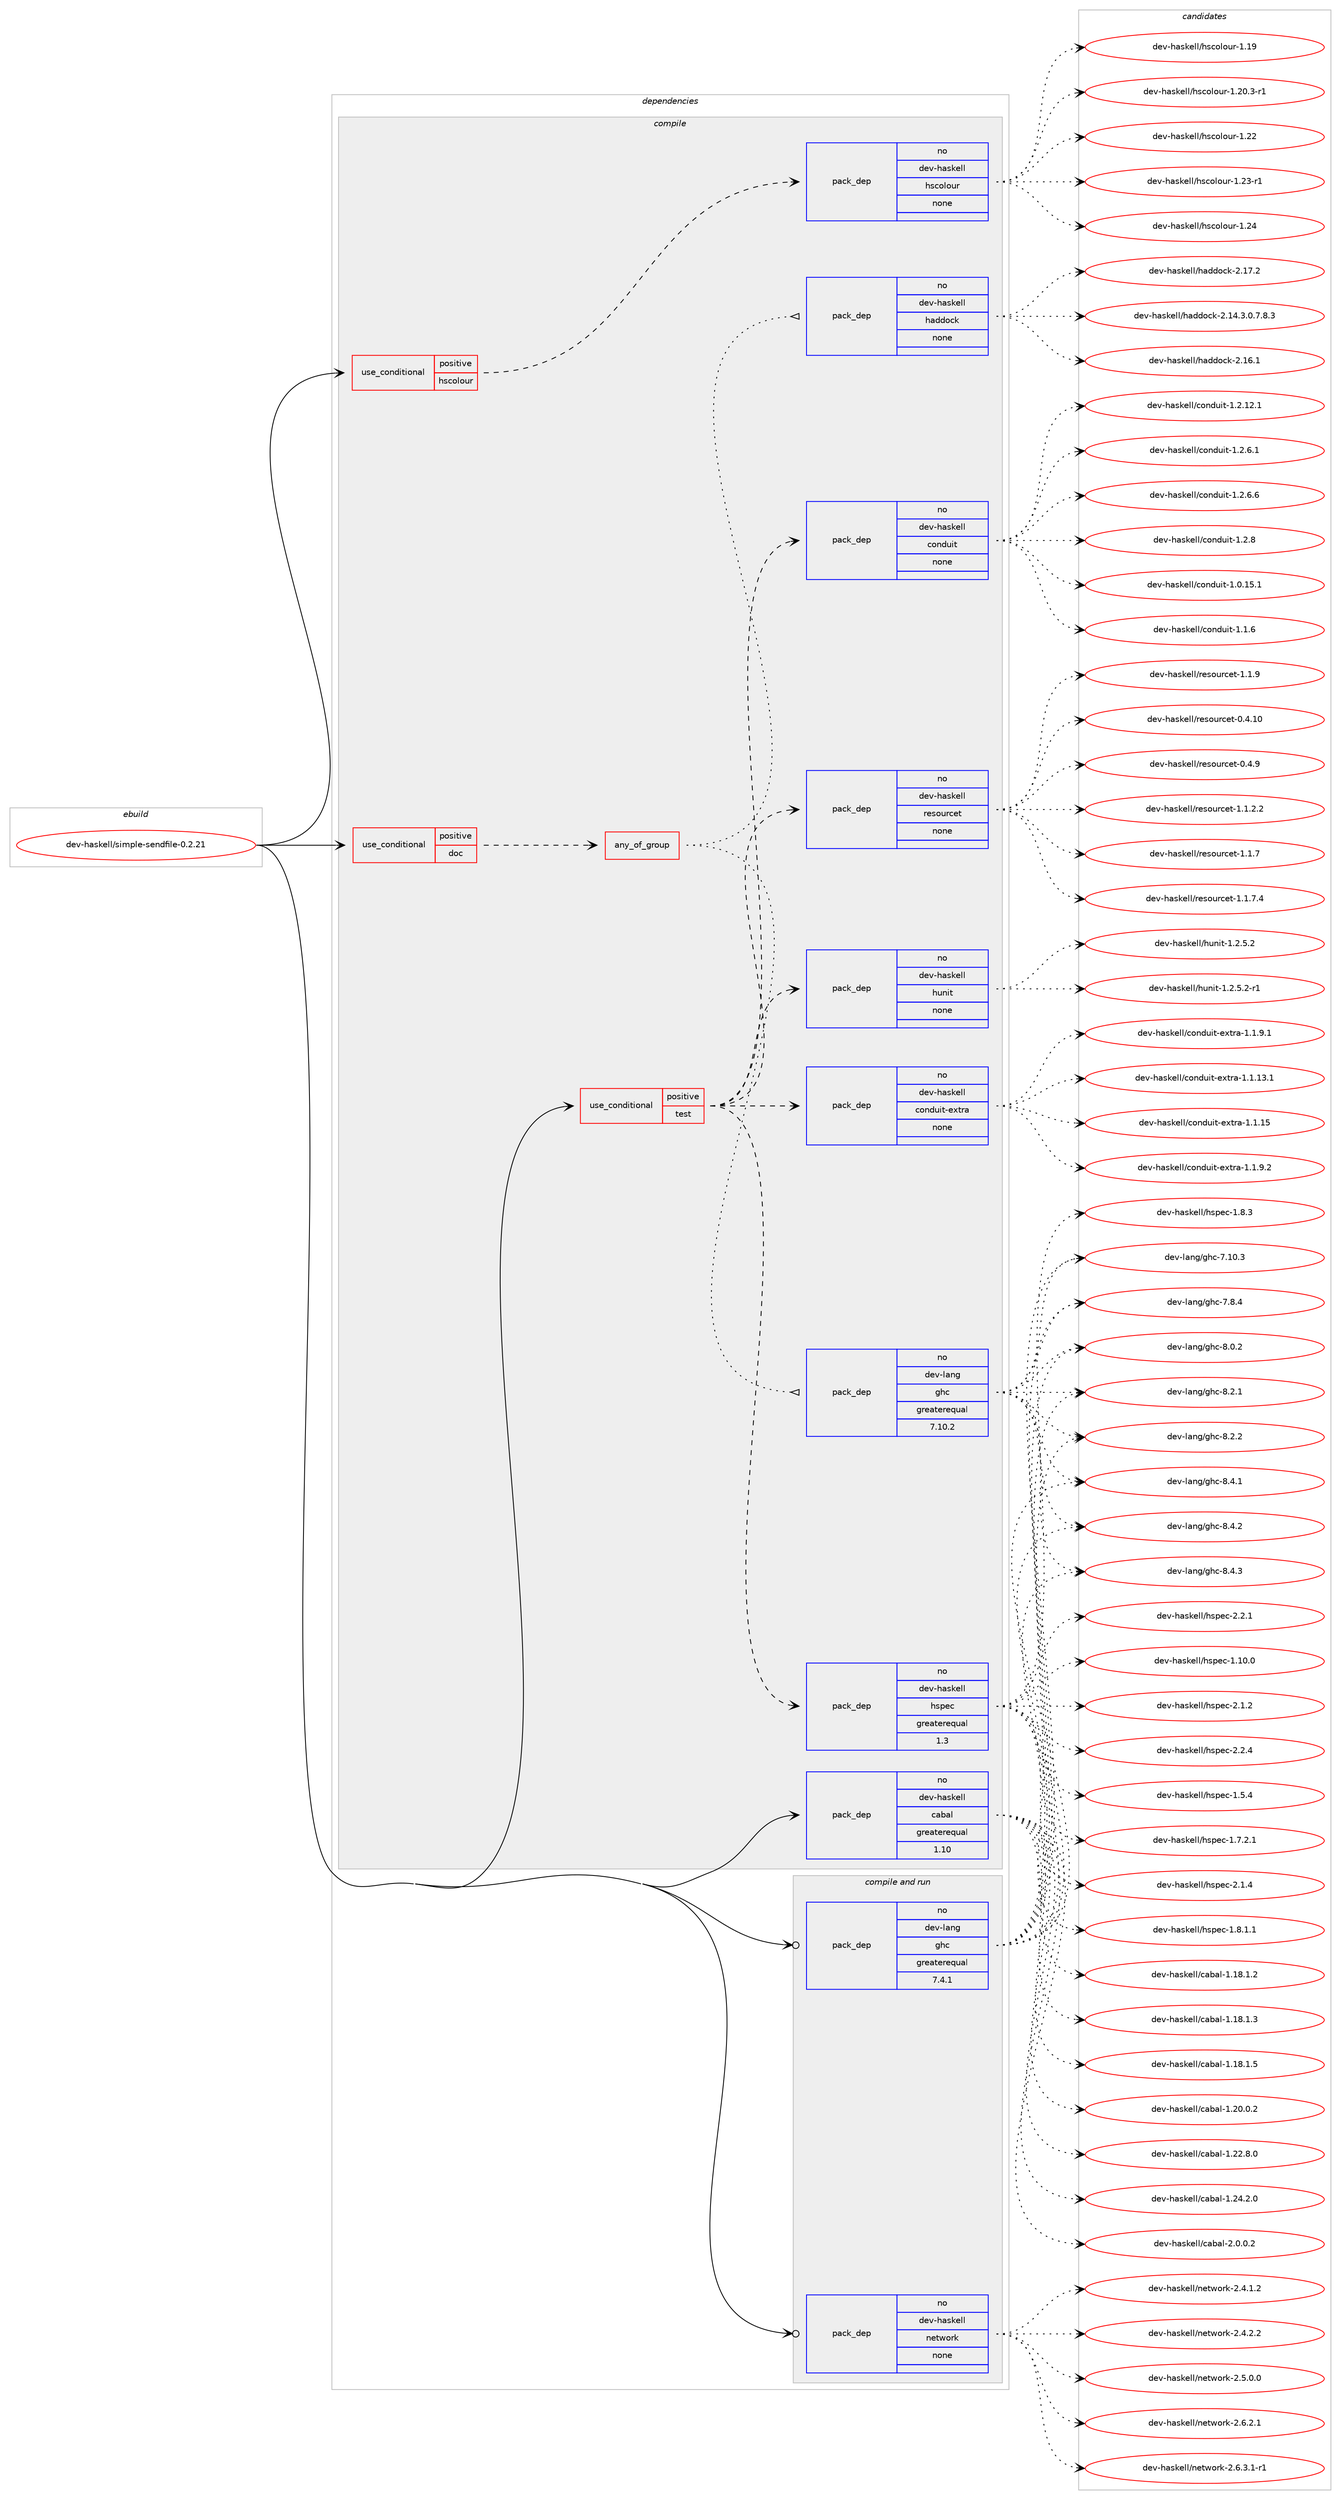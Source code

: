 digraph prolog {

# *************
# Graph options
# *************

newrank=true;
concentrate=true;
compound=true;
graph [rankdir=LR,fontname=Helvetica,fontsize=10,ranksep=1.5];#, ranksep=2.5, nodesep=0.2];
edge  [arrowhead=vee];
node  [fontname=Helvetica,fontsize=10];

# **********
# The ebuild
# **********

subgraph cluster_leftcol {
color=gray;
rank=same;
label=<<i>ebuild</i>>;
id [label="dev-haskell/simple-sendfile-0.2.21", color=red, width=4, href="../dev-haskell/simple-sendfile-0.2.21.svg"];
}

# ****************
# The dependencies
# ****************

subgraph cluster_midcol {
color=gray;
label=<<i>dependencies</i>>;
subgraph cluster_compile {
fillcolor="#eeeeee";
style=filled;
label=<<i>compile</i>>;
subgraph cond361418 {
dependency1343790 [label=<<TABLE BORDER="0" CELLBORDER="1" CELLSPACING="0" CELLPADDING="4"><TR><TD ROWSPAN="3" CELLPADDING="10">use_conditional</TD></TR><TR><TD>positive</TD></TR><TR><TD>doc</TD></TR></TABLE>>, shape=none, color=red];
subgraph any21531 {
dependency1343791 [label=<<TABLE BORDER="0" CELLBORDER="1" CELLSPACING="0" CELLPADDING="4"><TR><TD CELLPADDING="10">any_of_group</TD></TR></TABLE>>, shape=none, color=red];subgraph pack960289 {
dependency1343792 [label=<<TABLE BORDER="0" CELLBORDER="1" CELLSPACING="0" CELLPADDING="4" WIDTH="220"><TR><TD ROWSPAN="6" CELLPADDING="30">pack_dep</TD></TR><TR><TD WIDTH="110">no</TD></TR><TR><TD>dev-haskell</TD></TR><TR><TD>haddock</TD></TR><TR><TD>none</TD></TR><TR><TD></TD></TR></TABLE>>, shape=none, color=blue];
}
dependency1343791:e -> dependency1343792:w [weight=20,style="dotted",arrowhead="oinv"];
subgraph pack960290 {
dependency1343793 [label=<<TABLE BORDER="0" CELLBORDER="1" CELLSPACING="0" CELLPADDING="4" WIDTH="220"><TR><TD ROWSPAN="6" CELLPADDING="30">pack_dep</TD></TR><TR><TD WIDTH="110">no</TD></TR><TR><TD>dev-lang</TD></TR><TR><TD>ghc</TD></TR><TR><TD>greaterequal</TD></TR><TR><TD>7.10.2</TD></TR></TABLE>>, shape=none, color=blue];
}
dependency1343791:e -> dependency1343793:w [weight=20,style="dotted",arrowhead="oinv"];
}
dependency1343790:e -> dependency1343791:w [weight=20,style="dashed",arrowhead="vee"];
}
id:e -> dependency1343790:w [weight=20,style="solid",arrowhead="vee"];
subgraph cond361419 {
dependency1343794 [label=<<TABLE BORDER="0" CELLBORDER="1" CELLSPACING="0" CELLPADDING="4"><TR><TD ROWSPAN="3" CELLPADDING="10">use_conditional</TD></TR><TR><TD>positive</TD></TR><TR><TD>hscolour</TD></TR></TABLE>>, shape=none, color=red];
subgraph pack960291 {
dependency1343795 [label=<<TABLE BORDER="0" CELLBORDER="1" CELLSPACING="0" CELLPADDING="4" WIDTH="220"><TR><TD ROWSPAN="6" CELLPADDING="30">pack_dep</TD></TR><TR><TD WIDTH="110">no</TD></TR><TR><TD>dev-haskell</TD></TR><TR><TD>hscolour</TD></TR><TR><TD>none</TD></TR><TR><TD></TD></TR></TABLE>>, shape=none, color=blue];
}
dependency1343794:e -> dependency1343795:w [weight=20,style="dashed",arrowhead="vee"];
}
id:e -> dependency1343794:w [weight=20,style="solid",arrowhead="vee"];
subgraph cond361420 {
dependency1343796 [label=<<TABLE BORDER="0" CELLBORDER="1" CELLSPACING="0" CELLPADDING="4"><TR><TD ROWSPAN="3" CELLPADDING="10">use_conditional</TD></TR><TR><TD>positive</TD></TR><TR><TD>test</TD></TR></TABLE>>, shape=none, color=red];
subgraph pack960292 {
dependency1343797 [label=<<TABLE BORDER="0" CELLBORDER="1" CELLSPACING="0" CELLPADDING="4" WIDTH="220"><TR><TD ROWSPAN="6" CELLPADDING="30">pack_dep</TD></TR><TR><TD WIDTH="110">no</TD></TR><TR><TD>dev-haskell</TD></TR><TR><TD>conduit</TD></TR><TR><TD>none</TD></TR><TR><TD></TD></TR></TABLE>>, shape=none, color=blue];
}
dependency1343796:e -> dependency1343797:w [weight=20,style="dashed",arrowhead="vee"];
subgraph pack960293 {
dependency1343798 [label=<<TABLE BORDER="0" CELLBORDER="1" CELLSPACING="0" CELLPADDING="4" WIDTH="220"><TR><TD ROWSPAN="6" CELLPADDING="30">pack_dep</TD></TR><TR><TD WIDTH="110">no</TD></TR><TR><TD>dev-haskell</TD></TR><TR><TD>conduit-extra</TD></TR><TR><TD>none</TD></TR><TR><TD></TD></TR></TABLE>>, shape=none, color=blue];
}
dependency1343796:e -> dependency1343798:w [weight=20,style="dashed",arrowhead="vee"];
subgraph pack960294 {
dependency1343799 [label=<<TABLE BORDER="0" CELLBORDER="1" CELLSPACING="0" CELLPADDING="4" WIDTH="220"><TR><TD ROWSPAN="6" CELLPADDING="30">pack_dep</TD></TR><TR><TD WIDTH="110">no</TD></TR><TR><TD>dev-haskell</TD></TR><TR><TD>hspec</TD></TR><TR><TD>greaterequal</TD></TR><TR><TD>1.3</TD></TR></TABLE>>, shape=none, color=blue];
}
dependency1343796:e -> dependency1343799:w [weight=20,style="dashed",arrowhead="vee"];
subgraph pack960295 {
dependency1343800 [label=<<TABLE BORDER="0" CELLBORDER="1" CELLSPACING="0" CELLPADDING="4" WIDTH="220"><TR><TD ROWSPAN="6" CELLPADDING="30">pack_dep</TD></TR><TR><TD WIDTH="110">no</TD></TR><TR><TD>dev-haskell</TD></TR><TR><TD>hunit</TD></TR><TR><TD>none</TD></TR><TR><TD></TD></TR></TABLE>>, shape=none, color=blue];
}
dependency1343796:e -> dependency1343800:w [weight=20,style="dashed",arrowhead="vee"];
subgraph pack960296 {
dependency1343801 [label=<<TABLE BORDER="0" CELLBORDER="1" CELLSPACING="0" CELLPADDING="4" WIDTH="220"><TR><TD ROWSPAN="6" CELLPADDING="30">pack_dep</TD></TR><TR><TD WIDTH="110">no</TD></TR><TR><TD>dev-haskell</TD></TR><TR><TD>resourcet</TD></TR><TR><TD>none</TD></TR><TR><TD></TD></TR></TABLE>>, shape=none, color=blue];
}
dependency1343796:e -> dependency1343801:w [weight=20,style="dashed",arrowhead="vee"];
}
id:e -> dependency1343796:w [weight=20,style="solid",arrowhead="vee"];
subgraph pack960297 {
dependency1343802 [label=<<TABLE BORDER="0" CELLBORDER="1" CELLSPACING="0" CELLPADDING="4" WIDTH="220"><TR><TD ROWSPAN="6" CELLPADDING="30">pack_dep</TD></TR><TR><TD WIDTH="110">no</TD></TR><TR><TD>dev-haskell</TD></TR><TR><TD>cabal</TD></TR><TR><TD>greaterequal</TD></TR><TR><TD>1.10</TD></TR></TABLE>>, shape=none, color=blue];
}
id:e -> dependency1343802:w [weight=20,style="solid",arrowhead="vee"];
}
subgraph cluster_compileandrun {
fillcolor="#eeeeee";
style=filled;
label=<<i>compile and run</i>>;
subgraph pack960298 {
dependency1343803 [label=<<TABLE BORDER="0" CELLBORDER="1" CELLSPACING="0" CELLPADDING="4" WIDTH="220"><TR><TD ROWSPAN="6" CELLPADDING="30">pack_dep</TD></TR><TR><TD WIDTH="110">no</TD></TR><TR><TD>dev-haskell</TD></TR><TR><TD>network</TD></TR><TR><TD>none</TD></TR><TR><TD></TD></TR></TABLE>>, shape=none, color=blue];
}
id:e -> dependency1343803:w [weight=20,style="solid",arrowhead="odotvee"];
subgraph pack960299 {
dependency1343804 [label=<<TABLE BORDER="0" CELLBORDER="1" CELLSPACING="0" CELLPADDING="4" WIDTH="220"><TR><TD ROWSPAN="6" CELLPADDING="30">pack_dep</TD></TR><TR><TD WIDTH="110">no</TD></TR><TR><TD>dev-lang</TD></TR><TR><TD>ghc</TD></TR><TR><TD>greaterequal</TD></TR><TR><TD>7.4.1</TD></TR></TABLE>>, shape=none, color=blue];
}
id:e -> dependency1343804:w [weight=20,style="solid",arrowhead="odotvee"];
}
subgraph cluster_run {
fillcolor="#eeeeee";
style=filled;
label=<<i>run</i>>;
}
}

# **************
# The candidates
# **************

subgraph cluster_choices {
rank=same;
color=gray;
label=<<i>candidates</i>>;

subgraph choice960289 {
color=black;
nodesep=1;
choice1001011184510497115107101108108471049710010011199107455046495246514648465546564651 [label="dev-haskell/haddock-2.14.3.0.7.8.3", color=red, width=4,href="../dev-haskell/haddock-2.14.3.0.7.8.3.svg"];
choice100101118451049711510710110810847104971001001119910745504649544649 [label="dev-haskell/haddock-2.16.1", color=red, width=4,href="../dev-haskell/haddock-2.16.1.svg"];
choice100101118451049711510710110810847104971001001119910745504649554650 [label="dev-haskell/haddock-2.17.2", color=red, width=4,href="../dev-haskell/haddock-2.17.2.svg"];
dependency1343792:e -> choice1001011184510497115107101108108471049710010011199107455046495246514648465546564651:w [style=dotted,weight="100"];
dependency1343792:e -> choice100101118451049711510710110810847104971001001119910745504649544649:w [style=dotted,weight="100"];
dependency1343792:e -> choice100101118451049711510710110810847104971001001119910745504649554650:w [style=dotted,weight="100"];
}
subgraph choice960290 {
color=black;
nodesep=1;
choice1001011184510897110103471031049945554649484651 [label="dev-lang/ghc-7.10.3", color=red, width=4,href="../dev-lang/ghc-7.10.3.svg"];
choice10010111845108971101034710310499455546564652 [label="dev-lang/ghc-7.8.4", color=red, width=4,href="../dev-lang/ghc-7.8.4.svg"];
choice10010111845108971101034710310499455646484650 [label="dev-lang/ghc-8.0.2", color=red, width=4,href="../dev-lang/ghc-8.0.2.svg"];
choice10010111845108971101034710310499455646504649 [label="dev-lang/ghc-8.2.1", color=red, width=4,href="../dev-lang/ghc-8.2.1.svg"];
choice10010111845108971101034710310499455646504650 [label="dev-lang/ghc-8.2.2", color=red, width=4,href="../dev-lang/ghc-8.2.2.svg"];
choice10010111845108971101034710310499455646524649 [label="dev-lang/ghc-8.4.1", color=red, width=4,href="../dev-lang/ghc-8.4.1.svg"];
choice10010111845108971101034710310499455646524650 [label="dev-lang/ghc-8.4.2", color=red, width=4,href="../dev-lang/ghc-8.4.2.svg"];
choice10010111845108971101034710310499455646524651 [label="dev-lang/ghc-8.4.3", color=red, width=4,href="../dev-lang/ghc-8.4.3.svg"];
dependency1343793:e -> choice1001011184510897110103471031049945554649484651:w [style=dotted,weight="100"];
dependency1343793:e -> choice10010111845108971101034710310499455546564652:w [style=dotted,weight="100"];
dependency1343793:e -> choice10010111845108971101034710310499455646484650:w [style=dotted,weight="100"];
dependency1343793:e -> choice10010111845108971101034710310499455646504649:w [style=dotted,weight="100"];
dependency1343793:e -> choice10010111845108971101034710310499455646504650:w [style=dotted,weight="100"];
dependency1343793:e -> choice10010111845108971101034710310499455646524649:w [style=dotted,weight="100"];
dependency1343793:e -> choice10010111845108971101034710310499455646524650:w [style=dotted,weight="100"];
dependency1343793:e -> choice10010111845108971101034710310499455646524651:w [style=dotted,weight="100"];
}
subgraph choice960291 {
color=black;
nodesep=1;
choice100101118451049711510710110810847104115991111081111171144549464957 [label="dev-haskell/hscolour-1.19", color=red, width=4,href="../dev-haskell/hscolour-1.19.svg"];
choice10010111845104971151071011081084710411599111108111117114454946504846514511449 [label="dev-haskell/hscolour-1.20.3-r1", color=red, width=4,href="../dev-haskell/hscolour-1.20.3-r1.svg"];
choice100101118451049711510710110810847104115991111081111171144549465050 [label="dev-haskell/hscolour-1.22", color=red, width=4,href="../dev-haskell/hscolour-1.22.svg"];
choice1001011184510497115107101108108471041159911110811111711445494650514511449 [label="dev-haskell/hscolour-1.23-r1", color=red, width=4,href="../dev-haskell/hscolour-1.23-r1.svg"];
choice100101118451049711510710110810847104115991111081111171144549465052 [label="dev-haskell/hscolour-1.24", color=red, width=4,href="../dev-haskell/hscolour-1.24.svg"];
dependency1343795:e -> choice100101118451049711510710110810847104115991111081111171144549464957:w [style=dotted,weight="100"];
dependency1343795:e -> choice10010111845104971151071011081084710411599111108111117114454946504846514511449:w [style=dotted,weight="100"];
dependency1343795:e -> choice100101118451049711510710110810847104115991111081111171144549465050:w [style=dotted,weight="100"];
dependency1343795:e -> choice1001011184510497115107101108108471041159911110811111711445494650514511449:w [style=dotted,weight="100"];
dependency1343795:e -> choice100101118451049711510710110810847104115991111081111171144549465052:w [style=dotted,weight="100"];
}
subgraph choice960292 {
color=black;
nodesep=1;
choice10010111845104971151071011081084799111110100117105116454946484649534649 [label="dev-haskell/conduit-1.0.15.1", color=red, width=4,href="../dev-haskell/conduit-1.0.15.1.svg"];
choice10010111845104971151071011081084799111110100117105116454946494654 [label="dev-haskell/conduit-1.1.6", color=red, width=4,href="../dev-haskell/conduit-1.1.6.svg"];
choice10010111845104971151071011081084799111110100117105116454946504649504649 [label="dev-haskell/conduit-1.2.12.1", color=red, width=4,href="../dev-haskell/conduit-1.2.12.1.svg"];
choice100101118451049711510710110810847991111101001171051164549465046544649 [label="dev-haskell/conduit-1.2.6.1", color=red, width=4,href="../dev-haskell/conduit-1.2.6.1.svg"];
choice100101118451049711510710110810847991111101001171051164549465046544654 [label="dev-haskell/conduit-1.2.6.6", color=red, width=4,href="../dev-haskell/conduit-1.2.6.6.svg"];
choice10010111845104971151071011081084799111110100117105116454946504656 [label="dev-haskell/conduit-1.2.8", color=red, width=4,href="../dev-haskell/conduit-1.2.8.svg"];
dependency1343797:e -> choice10010111845104971151071011081084799111110100117105116454946484649534649:w [style=dotted,weight="100"];
dependency1343797:e -> choice10010111845104971151071011081084799111110100117105116454946494654:w [style=dotted,weight="100"];
dependency1343797:e -> choice10010111845104971151071011081084799111110100117105116454946504649504649:w [style=dotted,weight="100"];
dependency1343797:e -> choice100101118451049711510710110810847991111101001171051164549465046544649:w [style=dotted,weight="100"];
dependency1343797:e -> choice100101118451049711510710110810847991111101001171051164549465046544654:w [style=dotted,weight="100"];
dependency1343797:e -> choice10010111845104971151071011081084799111110100117105116454946504656:w [style=dotted,weight="100"];
}
subgraph choice960293 {
color=black;
nodesep=1;
choice100101118451049711510710110810847991111101001171051164510112011611497454946494649514649 [label="dev-haskell/conduit-extra-1.1.13.1", color=red, width=4,href="../dev-haskell/conduit-extra-1.1.13.1.svg"];
choice10010111845104971151071011081084799111110100117105116451011201161149745494649464953 [label="dev-haskell/conduit-extra-1.1.15", color=red, width=4,href="../dev-haskell/conduit-extra-1.1.15.svg"];
choice1001011184510497115107101108108479911111010011710511645101120116114974549464946574649 [label="dev-haskell/conduit-extra-1.1.9.1", color=red, width=4,href="../dev-haskell/conduit-extra-1.1.9.1.svg"];
choice1001011184510497115107101108108479911111010011710511645101120116114974549464946574650 [label="dev-haskell/conduit-extra-1.1.9.2", color=red, width=4,href="../dev-haskell/conduit-extra-1.1.9.2.svg"];
dependency1343798:e -> choice100101118451049711510710110810847991111101001171051164510112011611497454946494649514649:w [style=dotted,weight="100"];
dependency1343798:e -> choice10010111845104971151071011081084799111110100117105116451011201161149745494649464953:w [style=dotted,weight="100"];
dependency1343798:e -> choice1001011184510497115107101108108479911111010011710511645101120116114974549464946574649:w [style=dotted,weight="100"];
dependency1343798:e -> choice1001011184510497115107101108108479911111010011710511645101120116114974549464946574650:w [style=dotted,weight="100"];
}
subgraph choice960294 {
color=black;
nodesep=1;
choice1001011184510497115107101108108471041151121019945494649484648 [label="dev-haskell/hspec-1.10.0", color=red, width=4,href="../dev-haskell/hspec-1.10.0.svg"];
choice10010111845104971151071011081084710411511210199454946534652 [label="dev-haskell/hspec-1.5.4", color=red, width=4,href="../dev-haskell/hspec-1.5.4.svg"];
choice100101118451049711510710110810847104115112101994549465546504649 [label="dev-haskell/hspec-1.7.2.1", color=red, width=4,href="../dev-haskell/hspec-1.7.2.1.svg"];
choice100101118451049711510710110810847104115112101994549465646494649 [label="dev-haskell/hspec-1.8.1.1", color=red, width=4,href="../dev-haskell/hspec-1.8.1.1.svg"];
choice10010111845104971151071011081084710411511210199454946564651 [label="dev-haskell/hspec-1.8.3", color=red, width=4,href="../dev-haskell/hspec-1.8.3.svg"];
choice10010111845104971151071011081084710411511210199455046494650 [label="dev-haskell/hspec-2.1.2", color=red, width=4,href="../dev-haskell/hspec-2.1.2.svg"];
choice10010111845104971151071011081084710411511210199455046494652 [label="dev-haskell/hspec-2.1.4", color=red, width=4,href="../dev-haskell/hspec-2.1.4.svg"];
choice10010111845104971151071011081084710411511210199455046504649 [label="dev-haskell/hspec-2.2.1", color=red, width=4,href="../dev-haskell/hspec-2.2.1.svg"];
choice10010111845104971151071011081084710411511210199455046504652 [label="dev-haskell/hspec-2.2.4", color=red, width=4,href="../dev-haskell/hspec-2.2.4.svg"];
dependency1343799:e -> choice1001011184510497115107101108108471041151121019945494649484648:w [style=dotted,weight="100"];
dependency1343799:e -> choice10010111845104971151071011081084710411511210199454946534652:w [style=dotted,weight="100"];
dependency1343799:e -> choice100101118451049711510710110810847104115112101994549465546504649:w [style=dotted,weight="100"];
dependency1343799:e -> choice100101118451049711510710110810847104115112101994549465646494649:w [style=dotted,weight="100"];
dependency1343799:e -> choice10010111845104971151071011081084710411511210199454946564651:w [style=dotted,weight="100"];
dependency1343799:e -> choice10010111845104971151071011081084710411511210199455046494650:w [style=dotted,weight="100"];
dependency1343799:e -> choice10010111845104971151071011081084710411511210199455046494652:w [style=dotted,weight="100"];
dependency1343799:e -> choice10010111845104971151071011081084710411511210199455046504649:w [style=dotted,weight="100"];
dependency1343799:e -> choice10010111845104971151071011081084710411511210199455046504652:w [style=dotted,weight="100"];
}
subgraph choice960295 {
color=black;
nodesep=1;
choice1001011184510497115107101108108471041171101051164549465046534650 [label="dev-haskell/hunit-1.2.5.2", color=red, width=4,href="../dev-haskell/hunit-1.2.5.2.svg"];
choice10010111845104971151071011081084710411711010511645494650465346504511449 [label="dev-haskell/hunit-1.2.5.2-r1", color=red, width=4,href="../dev-haskell/hunit-1.2.5.2-r1.svg"];
dependency1343800:e -> choice1001011184510497115107101108108471041171101051164549465046534650:w [style=dotted,weight="100"];
dependency1343800:e -> choice10010111845104971151071011081084710411711010511645494650465346504511449:w [style=dotted,weight="100"];
}
subgraph choice960296 {
color=black;
nodesep=1;
choice1001011184510497115107101108108471141011151111171149910111645484652464948 [label="dev-haskell/resourcet-0.4.10", color=red, width=4,href="../dev-haskell/resourcet-0.4.10.svg"];
choice10010111845104971151071011081084711410111511111711499101116454846524657 [label="dev-haskell/resourcet-0.4.9", color=red, width=4,href="../dev-haskell/resourcet-0.4.9.svg"];
choice100101118451049711510710110810847114101115111117114991011164549464946504650 [label="dev-haskell/resourcet-1.1.2.2", color=red, width=4,href="../dev-haskell/resourcet-1.1.2.2.svg"];
choice10010111845104971151071011081084711410111511111711499101116454946494655 [label="dev-haskell/resourcet-1.1.7", color=red, width=4,href="../dev-haskell/resourcet-1.1.7.svg"];
choice100101118451049711510710110810847114101115111117114991011164549464946554652 [label="dev-haskell/resourcet-1.1.7.4", color=red, width=4,href="../dev-haskell/resourcet-1.1.7.4.svg"];
choice10010111845104971151071011081084711410111511111711499101116454946494657 [label="dev-haskell/resourcet-1.1.9", color=red, width=4,href="../dev-haskell/resourcet-1.1.9.svg"];
dependency1343801:e -> choice1001011184510497115107101108108471141011151111171149910111645484652464948:w [style=dotted,weight="100"];
dependency1343801:e -> choice10010111845104971151071011081084711410111511111711499101116454846524657:w [style=dotted,weight="100"];
dependency1343801:e -> choice100101118451049711510710110810847114101115111117114991011164549464946504650:w [style=dotted,weight="100"];
dependency1343801:e -> choice10010111845104971151071011081084711410111511111711499101116454946494655:w [style=dotted,weight="100"];
dependency1343801:e -> choice100101118451049711510710110810847114101115111117114991011164549464946554652:w [style=dotted,weight="100"];
dependency1343801:e -> choice10010111845104971151071011081084711410111511111711499101116454946494657:w [style=dotted,weight="100"];
}
subgraph choice960297 {
color=black;
nodesep=1;
choice10010111845104971151071011081084799979897108454946495646494650 [label="dev-haskell/cabal-1.18.1.2", color=red, width=4,href="../dev-haskell/cabal-1.18.1.2.svg"];
choice10010111845104971151071011081084799979897108454946495646494651 [label="dev-haskell/cabal-1.18.1.3", color=red, width=4,href="../dev-haskell/cabal-1.18.1.3.svg"];
choice10010111845104971151071011081084799979897108454946495646494653 [label="dev-haskell/cabal-1.18.1.5", color=red, width=4,href="../dev-haskell/cabal-1.18.1.5.svg"];
choice10010111845104971151071011081084799979897108454946504846484650 [label="dev-haskell/cabal-1.20.0.2", color=red, width=4,href="../dev-haskell/cabal-1.20.0.2.svg"];
choice10010111845104971151071011081084799979897108454946505046564648 [label="dev-haskell/cabal-1.22.8.0", color=red, width=4,href="../dev-haskell/cabal-1.22.8.0.svg"];
choice10010111845104971151071011081084799979897108454946505246504648 [label="dev-haskell/cabal-1.24.2.0", color=red, width=4,href="../dev-haskell/cabal-1.24.2.0.svg"];
choice100101118451049711510710110810847999798971084550464846484650 [label="dev-haskell/cabal-2.0.0.2", color=red, width=4,href="../dev-haskell/cabal-2.0.0.2.svg"];
dependency1343802:e -> choice10010111845104971151071011081084799979897108454946495646494650:w [style=dotted,weight="100"];
dependency1343802:e -> choice10010111845104971151071011081084799979897108454946495646494651:w [style=dotted,weight="100"];
dependency1343802:e -> choice10010111845104971151071011081084799979897108454946495646494653:w [style=dotted,weight="100"];
dependency1343802:e -> choice10010111845104971151071011081084799979897108454946504846484650:w [style=dotted,weight="100"];
dependency1343802:e -> choice10010111845104971151071011081084799979897108454946505046564648:w [style=dotted,weight="100"];
dependency1343802:e -> choice10010111845104971151071011081084799979897108454946505246504648:w [style=dotted,weight="100"];
dependency1343802:e -> choice100101118451049711510710110810847999798971084550464846484650:w [style=dotted,weight="100"];
}
subgraph choice960298 {
color=black;
nodesep=1;
choice1001011184510497115107101108108471101011161191111141074550465246494650 [label="dev-haskell/network-2.4.1.2", color=red, width=4,href="../dev-haskell/network-2.4.1.2.svg"];
choice1001011184510497115107101108108471101011161191111141074550465246504650 [label="dev-haskell/network-2.4.2.2", color=red, width=4,href="../dev-haskell/network-2.4.2.2.svg"];
choice1001011184510497115107101108108471101011161191111141074550465346484648 [label="dev-haskell/network-2.5.0.0", color=red, width=4,href="../dev-haskell/network-2.5.0.0.svg"];
choice1001011184510497115107101108108471101011161191111141074550465446504649 [label="dev-haskell/network-2.6.2.1", color=red, width=4,href="../dev-haskell/network-2.6.2.1.svg"];
choice10010111845104971151071011081084711010111611911111410745504654465146494511449 [label="dev-haskell/network-2.6.3.1-r1", color=red, width=4,href="../dev-haskell/network-2.6.3.1-r1.svg"];
dependency1343803:e -> choice1001011184510497115107101108108471101011161191111141074550465246494650:w [style=dotted,weight="100"];
dependency1343803:e -> choice1001011184510497115107101108108471101011161191111141074550465246504650:w [style=dotted,weight="100"];
dependency1343803:e -> choice1001011184510497115107101108108471101011161191111141074550465346484648:w [style=dotted,weight="100"];
dependency1343803:e -> choice1001011184510497115107101108108471101011161191111141074550465446504649:w [style=dotted,weight="100"];
dependency1343803:e -> choice10010111845104971151071011081084711010111611911111410745504654465146494511449:w [style=dotted,weight="100"];
}
subgraph choice960299 {
color=black;
nodesep=1;
choice1001011184510897110103471031049945554649484651 [label="dev-lang/ghc-7.10.3", color=red, width=4,href="../dev-lang/ghc-7.10.3.svg"];
choice10010111845108971101034710310499455546564652 [label="dev-lang/ghc-7.8.4", color=red, width=4,href="../dev-lang/ghc-7.8.4.svg"];
choice10010111845108971101034710310499455646484650 [label="dev-lang/ghc-8.0.2", color=red, width=4,href="../dev-lang/ghc-8.0.2.svg"];
choice10010111845108971101034710310499455646504649 [label="dev-lang/ghc-8.2.1", color=red, width=4,href="../dev-lang/ghc-8.2.1.svg"];
choice10010111845108971101034710310499455646504650 [label="dev-lang/ghc-8.2.2", color=red, width=4,href="../dev-lang/ghc-8.2.2.svg"];
choice10010111845108971101034710310499455646524649 [label="dev-lang/ghc-8.4.1", color=red, width=4,href="../dev-lang/ghc-8.4.1.svg"];
choice10010111845108971101034710310499455646524650 [label="dev-lang/ghc-8.4.2", color=red, width=4,href="../dev-lang/ghc-8.4.2.svg"];
choice10010111845108971101034710310499455646524651 [label="dev-lang/ghc-8.4.3", color=red, width=4,href="../dev-lang/ghc-8.4.3.svg"];
dependency1343804:e -> choice1001011184510897110103471031049945554649484651:w [style=dotted,weight="100"];
dependency1343804:e -> choice10010111845108971101034710310499455546564652:w [style=dotted,weight="100"];
dependency1343804:e -> choice10010111845108971101034710310499455646484650:w [style=dotted,weight="100"];
dependency1343804:e -> choice10010111845108971101034710310499455646504649:w [style=dotted,weight="100"];
dependency1343804:e -> choice10010111845108971101034710310499455646504650:w [style=dotted,weight="100"];
dependency1343804:e -> choice10010111845108971101034710310499455646524649:w [style=dotted,weight="100"];
dependency1343804:e -> choice10010111845108971101034710310499455646524650:w [style=dotted,weight="100"];
dependency1343804:e -> choice10010111845108971101034710310499455646524651:w [style=dotted,weight="100"];
}
}

}
